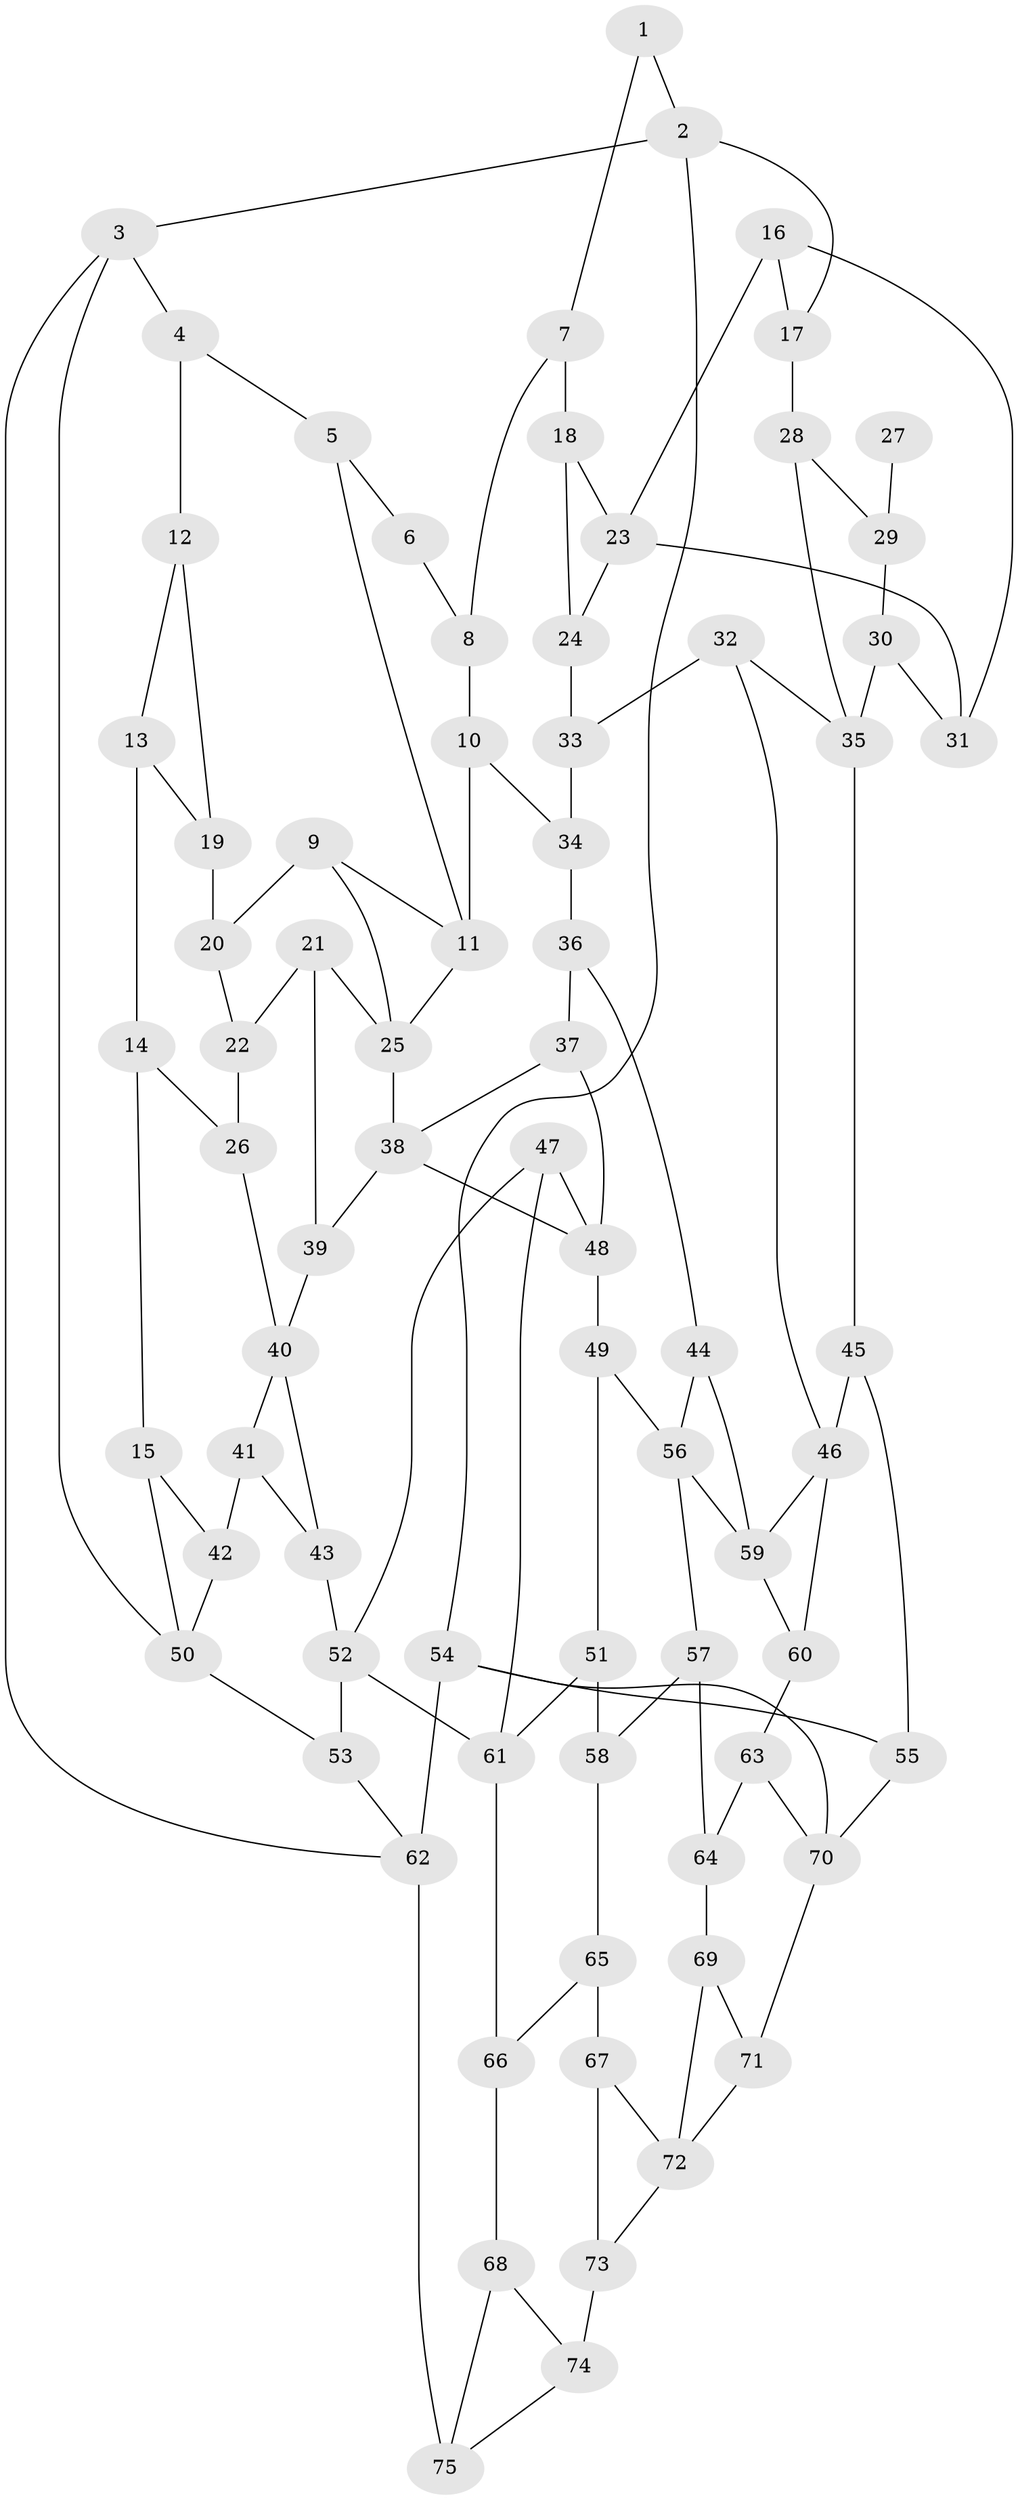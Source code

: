 // original degree distribution, {3: 0.02830188679245283, 5: 0.5377358490566038, 4: 0.2169811320754717, 6: 0.2169811320754717}
// Generated by graph-tools (version 1.1) at 2025/38/03/04/25 23:38:25]
// undirected, 75 vertices, 120 edges
graph export_dot {
  node [color=gray90,style=filled];
  1;
  2;
  3;
  4;
  5;
  6;
  7;
  8;
  9;
  10;
  11;
  12;
  13;
  14;
  15;
  16;
  17;
  18;
  19;
  20;
  21;
  22;
  23;
  24;
  25;
  26;
  27;
  28;
  29;
  30;
  31;
  32;
  33;
  34;
  35;
  36;
  37;
  38;
  39;
  40;
  41;
  42;
  43;
  44;
  45;
  46;
  47;
  48;
  49;
  50;
  51;
  52;
  53;
  54;
  55;
  56;
  57;
  58;
  59;
  60;
  61;
  62;
  63;
  64;
  65;
  66;
  67;
  68;
  69;
  70;
  71;
  72;
  73;
  74;
  75;
  1 -- 2 [weight=1.0];
  1 -- 7 [weight=1.0];
  2 -- 3 [weight=1.0];
  2 -- 17 [weight=1.0];
  2 -- 54 [weight=1.0];
  3 -- 4 [weight=1.0];
  3 -- 50 [weight=1.0];
  3 -- 62 [weight=1.0];
  4 -- 5 [weight=1.0];
  4 -- 12 [weight=2.0];
  5 -- 6 [weight=1.0];
  5 -- 11 [weight=1.0];
  6 -- 8 [weight=1.0];
  7 -- 8 [weight=1.0];
  7 -- 18 [weight=2.0];
  8 -- 10 [weight=1.0];
  9 -- 11 [weight=1.0];
  9 -- 20 [weight=1.0];
  9 -- 25 [weight=1.0];
  10 -- 11 [weight=1.0];
  10 -- 34 [weight=1.0];
  11 -- 25 [weight=1.0];
  12 -- 13 [weight=1.0];
  12 -- 19 [weight=1.0];
  13 -- 14 [weight=1.0];
  13 -- 19 [weight=1.0];
  14 -- 15 [weight=1.0];
  14 -- 26 [weight=1.0];
  15 -- 42 [weight=1.0];
  15 -- 50 [weight=1.0];
  16 -- 17 [weight=1.0];
  16 -- 23 [weight=1.0];
  16 -- 31 [weight=1.0];
  17 -- 28 [weight=1.0];
  18 -- 23 [weight=1.0];
  18 -- 24 [weight=1.0];
  19 -- 20 [weight=2.0];
  20 -- 22 [weight=1.0];
  21 -- 22 [weight=1.0];
  21 -- 25 [weight=1.0];
  21 -- 39 [weight=1.0];
  22 -- 26 [weight=1.0];
  23 -- 24 [weight=1.0];
  23 -- 31 [weight=1.0];
  24 -- 33 [weight=1.0];
  25 -- 38 [weight=1.0];
  26 -- 40 [weight=1.0];
  27 -- 29 [weight=2.0];
  28 -- 29 [weight=1.0];
  28 -- 35 [weight=1.0];
  29 -- 30 [weight=1.0];
  30 -- 31 [weight=1.0];
  30 -- 35 [weight=1.0];
  32 -- 33 [weight=1.0];
  32 -- 35 [weight=1.0];
  32 -- 46 [weight=1.0];
  33 -- 34 [weight=1.0];
  34 -- 36 [weight=1.0];
  35 -- 45 [weight=1.0];
  36 -- 37 [weight=1.0];
  36 -- 44 [weight=1.0];
  37 -- 38 [weight=1.0];
  37 -- 48 [weight=1.0];
  38 -- 39 [weight=1.0];
  38 -- 48 [weight=1.0];
  39 -- 40 [weight=1.0];
  40 -- 41 [weight=1.0];
  40 -- 43 [weight=1.0];
  41 -- 42 [weight=2.0];
  41 -- 43 [weight=1.0];
  42 -- 50 [weight=1.0];
  43 -- 52 [weight=1.0];
  44 -- 56 [weight=1.0];
  44 -- 59 [weight=1.0];
  45 -- 46 [weight=1.0];
  45 -- 55 [weight=1.0];
  46 -- 59 [weight=1.0];
  46 -- 60 [weight=1.0];
  47 -- 48 [weight=1.0];
  47 -- 52 [weight=1.0];
  47 -- 61 [weight=1.0];
  48 -- 49 [weight=1.0];
  49 -- 51 [weight=1.0];
  49 -- 56 [weight=1.0];
  50 -- 53 [weight=1.0];
  51 -- 58 [weight=1.0];
  51 -- 61 [weight=1.0];
  52 -- 53 [weight=1.0];
  52 -- 61 [weight=1.0];
  53 -- 62 [weight=1.0];
  54 -- 55 [weight=1.0];
  54 -- 62 [weight=1.0];
  54 -- 70 [weight=1.0];
  55 -- 70 [weight=1.0];
  56 -- 57 [weight=1.0];
  56 -- 59 [weight=1.0];
  57 -- 58 [weight=1.0];
  57 -- 64 [weight=1.0];
  58 -- 65 [weight=1.0];
  59 -- 60 [weight=1.0];
  60 -- 63 [weight=1.0];
  61 -- 66 [weight=1.0];
  62 -- 75 [weight=2.0];
  63 -- 64 [weight=1.0];
  63 -- 70 [weight=1.0];
  64 -- 69 [weight=2.0];
  65 -- 66 [weight=1.0];
  65 -- 67 [weight=1.0];
  66 -- 68 [weight=1.0];
  67 -- 72 [weight=1.0];
  67 -- 73 [weight=1.0];
  68 -- 74 [weight=1.0];
  68 -- 75 [weight=1.0];
  69 -- 71 [weight=1.0];
  69 -- 72 [weight=1.0];
  70 -- 71 [weight=1.0];
  71 -- 72 [weight=1.0];
  72 -- 73 [weight=1.0];
  73 -- 74 [weight=2.0];
  74 -- 75 [weight=1.0];
}
